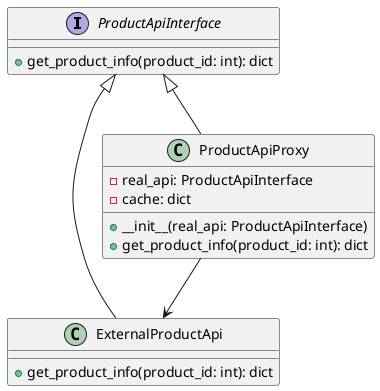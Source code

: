 @startuml
interface ProductApiInterface {
    +get_product_info(product_id: int): dict
}

class ExternalProductApi {
    +get_product_info(product_id: int): dict
}

class ProductApiProxy {
    -real_api: ProductApiInterface
    -cache: dict
    +__init__(real_api: ProductApiInterface)
    +get_product_info(product_id: int): dict
}

ProductApiInterface <|-- ExternalProductApi
ProductApiInterface <|-- ProductApiProxy
ProductApiProxy --> ExternalProductApi

@enduml